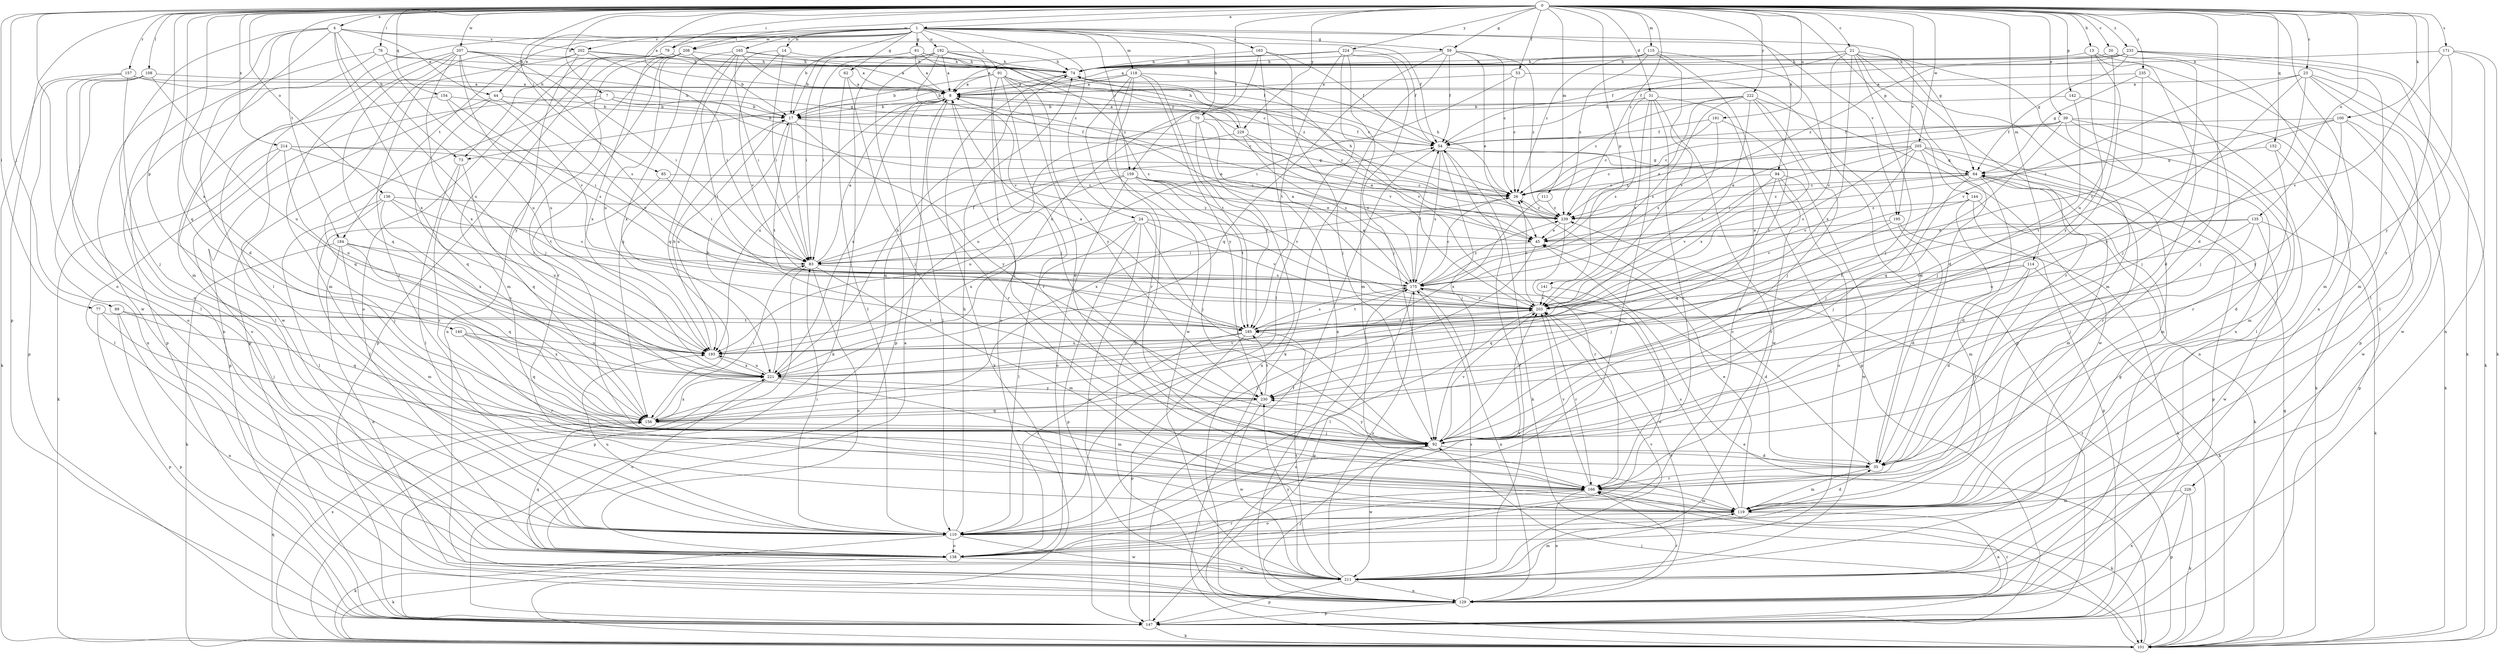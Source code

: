 strict digraph  {
0;
1;
4;
7;
8;
13;
14;
17;
20;
21;
23;
24;
26;
31;
35;
39;
44;
45;
53;
54;
59;
61;
62;
64;
70;
73;
74;
76;
77;
79;
83;
85;
89;
91;
92;
94;
100;
101;
108;
110;
111;
114;
115;
118;
119;
129;
135;
136;
138;
140;
141;
142;
144;
147;
152;
154;
156;
157;
159;
163;
165;
166;
171;
175;
184;
185;
191;
192;
193;
195;
202;
203;
205;
207;
208;
211;
214;
221;
222;
224;
226;
229;
230;
233;
235;
239;
0 -> 1  [label=a];
0 -> 4  [label=a];
0 -> 7  [label=a];
0 -> 8  [label=a];
0 -> 13  [label=b];
0 -> 20  [label=c];
0 -> 21  [label=c];
0 -> 23  [label=c];
0 -> 31  [label=d];
0 -> 35  [label=d];
0 -> 39  [label=e];
0 -> 53  [label=f];
0 -> 59  [label=g];
0 -> 76  [label=i];
0 -> 77  [label=i];
0 -> 79  [label=i];
0 -> 85  [label=j];
0 -> 89  [label=j];
0 -> 94  [label=k];
0 -> 100  [label=k];
0 -> 108  [label=l];
0 -> 111  [label=m];
0 -> 114  [label=m];
0 -> 115  [label=m];
0 -> 129  [label=n];
0 -> 135  [label=o];
0 -> 136  [label=o];
0 -> 138  [label=o];
0 -> 140  [label=p];
0 -> 141  [label=p];
0 -> 142  [label=p];
0 -> 144  [label=p];
0 -> 147  [label=p];
0 -> 152  [label=q];
0 -> 154  [label=q];
0 -> 156  [label=q];
0 -> 157  [label=r];
0 -> 159  [label=r];
0 -> 171  [label=s];
0 -> 184  [label=t];
0 -> 191  [label=u];
0 -> 195  [label=v];
0 -> 205  [label=w];
0 -> 207  [label=w];
0 -> 208  [label=w];
0 -> 214  [label=x];
0 -> 221  [label=x];
0 -> 222  [label=y];
0 -> 224  [label=y];
0 -> 226  [label=y];
0 -> 229  [label=y];
0 -> 233  [label=z];
0 -> 235  [label=z];
0 -> 239  [label=z];
1 -> 14  [label=b];
1 -> 17  [label=b];
1 -> 24  [label=c];
1 -> 44  [label=e];
1 -> 59  [label=g];
1 -> 61  [label=g];
1 -> 62  [label=g];
1 -> 64  [label=g];
1 -> 70  [label=h];
1 -> 73  [label=h];
1 -> 79  [label=i];
1 -> 91  [label=j];
1 -> 110  [label=l];
1 -> 118  [label=m];
1 -> 159  [label=r];
1 -> 163  [label=r];
1 -> 165  [label=r];
1 -> 184  [label=t];
1 -> 192  [label=u];
1 -> 195  [label=v];
1 -> 202  [label=v];
1 -> 208  [label=w];
4 -> 35  [label=d];
4 -> 44  [label=e];
4 -> 54  [label=f];
4 -> 73  [label=h];
4 -> 119  [label=m];
4 -> 138  [label=o];
4 -> 193  [label=u];
4 -> 202  [label=v];
4 -> 211  [label=w];
4 -> 221  [label=x];
7 -> 17  [label=b];
7 -> 26  [label=c];
7 -> 45  [label=e];
7 -> 138  [label=o];
7 -> 156  [label=q];
8 -> 17  [label=b];
8 -> 73  [label=h];
8 -> 92  [label=j];
8 -> 110  [label=l];
8 -> 166  [label=r];
8 -> 193  [label=u];
8 -> 221  [label=x];
8 -> 229  [label=y];
13 -> 35  [label=d];
13 -> 74  [label=h];
13 -> 92  [label=j];
13 -> 147  [label=p];
13 -> 230  [label=y];
14 -> 74  [label=h];
14 -> 83  [label=i];
14 -> 156  [label=q];
14 -> 203  [label=v];
17 -> 54  [label=f];
17 -> 83  [label=i];
17 -> 185  [label=t];
17 -> 193  [label=u];
17 -> 230  [label=y];
20 -> 74  [label=h];
20 -> 92  [label=j];
20 -> 119  [label=m];
20 -> 193  [label=u];
21 -> 8  [label=a];
21 -> 35  [label=d];
21 -> 54  [label=f];
21 -> 74  [label=h];
21 -> 92  [label=j];
21 -> 119  [label=m];
21 -> 129  [label=n];
21 -> 166  [label=r];
21 -> 203  [label=v];
21 -> 221  [label=x];
23 -> 8  [label=a];
23 -> 92  [label=j];
23 -> 101  [label=k];
23 -> 110  [label=l];
23 -> 203  [label=v];
23 -> 211  [label=w];
23 -> 230  [label=y];
24 -> 45  [label=e];
24 -> 92  [label=j];
24 -> 110  [label=l];
24 -> 147  [label=p];
24 -> 193  [label=u];
24 -> 203  [label=v];
24 -> 211  [label=w];
26 -> 74  [label=h];
26 -> 221  [label=x];
26 -> 239  [label=z];
31 -> 17  [label=b];
31 -> 110  [label=l];
31 -> 147  [label=p];
31 -> 166  [label=r];
31 -> 175  [label=s];
31 -> 203  [label=v];
31 -> 211  [label=w];
35 -> 26  [label=c];
35 -> 119  [label=m];
35 -> 166  [label=r];
39 -> 26  [label=c];
39 -> 45  [label=e];
39 -> 54  [label=f];
39 -> 101  [label=k];
39 -> 110  [label=l];
39 -> 119  [label=m];
39 -> 156  [label=q];
39 -> 166  [label=r];
44 -> 17  [label=b];
44 -> 147  [label=p];
44 -> 156  [label=q];
44 -> 203  [label=v];
45 -> 83  [label=i];
45 -> 110  [label=l];
53 -> 8  [label=a];
53 -> 26  [label=c];
53 -> 35  [label=d];
53 -> 83  [label=i];
54 -> 64  [label=g];
54 -> 92  [label=j];
54 -> 101  [label=k];
54 -> 175  [label=s];
59 -> 26  [label=c];
59 -> 45  [label=e];
59 -> 54  [label=f];
59 -> 74  [label=h];
59 -> 101  [label=k];
59 -> 156  [label=q];
59 -> 239  [label=z];
61 -> 8  [label=a];
61 -> 17  [label=b];
61 -> 26  [label=c];
61 -> 74  [label=h];
61 -> 83  [label=i];
61 -> 239  [label=z];
62 -> 8  [label=a];
62 -> 92  [label=j];
62 -> 110  [label=l];
64 -> 26  [label=c];
64 -> 35  [label=d];
64 -> 92  [label=j];
64 -> 119  [label=m];
64 -> 147  [label=p];
64 -> 239  [label=z];
70 -> 54  [label=f];
70 -> 129  [label=n];
70 -> 175  [label=s];
70 -> 185  [label=t];
70 -> 193  [label=u];
73 -> 110  [label=l];
73 -> 156  [label=q];
73 -> 166  [label=r];
74 -> 8  [label=a];
74 -> 101  [label=k];
76 -> 64  [label=g];
76 -> 74  [label=h];
76 -> 129  [label=n];
76 -> 147  [label=p];
76 -> 193  [label=u];
77 -> 92  [label=j];
77 -> 147  [label=p];
77 -> 185  [label=t];
79 -> 8  [label=a];
79 -> 74  [label=h];
79 -> 119  [label=m];
79 -> 138  [label=o];
83 -> 8  [label=a];
83 -> 54  [label=f];
83 -> 119  [label=m];
83 -> 138  [label=o];
83 -> 147  [label=p];
83 -> 175  [label=s];
85 -> 26  [label=c];
85 -> 83  [label=i];
85 -> 110  [label=l];
89 -> 129  [label=n];
89 -> 147  [label=p];
89 -> 156  [label=q];
89 -> 185  [label=t];
91 -> 8  [label=a];
91 -> 17  [label=b];
91 -> 26  [label=c];
91 -> 35  [label=d];
91 -> 138  [label=o];
91 -> 166  [label=r];
91 -> 203  [label=v];
91 -> 230  [label=y];
92 -> 35  [label=d];
92 -> 203  [label=v];
92 -> 211  [label=w];
92 -> 230  [label=y];
94 -> 26  [label=c];
94 -> 138  [label=o];
94 -> 156  [label=q];
94 -> 166  [label=r];
94 -> 203  [label=v];
94 -> 211  [label=w];
100 -> 54  [label=f];
100 -> 101  [label=k];
100 -> 185  [label=t];
100 -> 211  [label=w];
100 -> 230  [label=y];
100 -> 239  [label=z];
101 -> 45  [label=e];
101 -> 64  [label=g];
101 -> 92  [label=j];
101 -> 156  [label=q];
101 -> 175  [label=s];
101 -> 221  [label=x];
101 -> 239  [label=z];
108 -> 8  [label=a];
108 -> 129  [label=n];
108 -> 138  [label=o];
108 -> 147  [label=p];
108 -> 193  [label=u];
110 -> 74  [label=h];
110 -> 83  [label=i];
110 -> 101  [label=k];
110 -> 138  [label=o];
110 -> 193  [label=u];
110 -> 211  [label=w];
111 -> 221  [label=x];
111 -> 239  [label=z];
114 -> 35  [label=d];
114 -> 101  [label=k];
114 -> 156  [label=q];
114 -> 166  [label=r];
114 -> 175  [label=s];
115 -> 26  [label=c];
115 -> 74  [label=h];
115 -> 138  [label=o];
115 -> 147  [label=p];
115 -> 203  [label=v];
115 -> 239  [label=z];
118 -> 8  [label=a];
118 -> 17  [label=b];
118 -> 129  [label=n];
118 -> 166  [label=r];
118 -> 185  [label=t];
118 -> 203  [label=v];
118 -> 211  [label=w];
118 -> 230  [label=y];
119 -> 35  [label=d];
119 -> 45  [label=e];
119 -> 110  [label=l];
119 -> 129  [label=n];
119 -> 175  [label=s];
129 -> 92  [label=j];
129 -> 147  [label=p];
129 -> 166  [label=r];
129 -> 175  [label=s];
129 -> 203  [label=v];
135 -> 45  [label=e];
135 -> 92  [label=j];
135 -> 101  [label=k];
135 -> 185  [label=t];
135 -> 193  [label=u];
135 -> 211  [label=w];
136 -> 92  [label=j];
136 -> 110  [label=l];
136 -> 175  [label=s];
136 -> 193  [label=u];
136 -> 221  [label=x];
136 -> 239  [label=z];
138 -> 101  [label=k];
138 -> 156  [label=q];
138 -> 166  [label=r];
138 -> 203  [label=v];
138 -> 211  [label=w];
140 -> 156  [label=q];
140 -> 166  [label=r];
140 -> 193  [label=u];
140 -> 221  [label=x];
141 -> 138  [label=o];
141 -> 203  [label=v];
142 -> 17  [label=b];
142 -> 92  [label=j];
142 -> 129  [label=n];
144 -> 101  [label=k];
144 -> 119  [label=m];
144 -> 147  [label=p];
144 -> 203  [label=v];
144 -> 239  [label=z];
147 -> 54  [label=f];
147 -> 101  [label=k];
147 -> 166  [label=r];
152 -> 35  [label=d];
152 -> 64  [label=g];
152 -> 147  [label=p];
154 -> 17  [label=b];
154 -> 83  [label=i];
154 -> 110  [label=l];
154 -> 175  [label=s];
156 -> 83  [label=i];
156 -> 92  [label=j];
156 -> 221  [label=x];
157 -> 8  [label=a];
157 -> 17  [label=b];
157 -> 92  [label=j];
157 -> 101  [label=k];
157 -> 110  [label=l];
159 -> 26  [label=c];
159 -> 45  [label=e];
159 -> 83  [label=i];
159 -> 92  [label=j];
159 -> 138  [label=o];
159 -> 185  [label=t];
159 -> 193  [label=u];
159 -> 203  [label=v];
163 -> 54  [label=f];
163 -> 74  [label=h];
163 -> 92  [label=j];
163 -> 129  [label=n];
163 -> 221  [label=x];
165 -> 8  [label=a];
165 -> 74  [label=h];
165 -> 83  [label=i];
165 -> 156  [label=q];
165 -> 185  [label=t];
165 -> 221  [label=x];
165 -> 239  [label=z];
166 -> 101  [label=k];
166 -> 119  [label=m];
166 -> 129  [label=n];
166 -> 138  [label=o];
166 -> 203  [label=v];
171 -> 74  [label=h];
171 -> 101  [label=k];
171 -> 129  [label=n];
171 -> 203  [label=v];
171 -> 230  [label=y];
175 -> 8  [label=a];
175 -> 26  [label=c];
175 -> 35  [label=d];
175 -> 54  [label=f];
175 -> 129  [label=n];
175 -> 147  [label=p];
175 -> 185  [label=t];
175 -> 203  [label=v];
175 -> 239  [label=z];
184 -> 83  [label=i];
184 -> 101  [label=k];
184 -> 119  [label=m];
184 -> 129  [label=n];
184 -> 156  [label=q];
184 -> 193  [label=u];
185 -> 8  [label=a];
185 -> 110  [label=l];
185 -> 147  [label=p];
185 -> 175  [label=s];
185 -> 193  [label=u];
191 -> 26  [label=c];
191 -> 54  [label=f];
191 -> 175  [label=s];
191 -> 185  [label=t];
192 -> 8  [label=a];
192 -> 74  [label=h];
192 -> 83  [label=i];
192 -> 92  [label=j];
192 -> 101  [label=k];
192 -> 147  [label=p];
192 -> 175  [label=s];
192 -> 203  [label=v];
193 -> 17  [label=b];
193 -> 221  [label=x];
195 -> 35  [label=d];
195 -> 45  [label=e];
195 -> 92  [label=j];
195 -> 101  [label=k];
202 -> 54  [label=f];
202 -> 74  [label=h];
202 -> 83  [label=i];
202 -> 147  [label=p];
202 -> 166  [label=r];
202 -> 230  [label=y];
203 -> 26  [label=c];
203 -> 110  [label=l];
203 -> 166  [label=r];
203 -> 185  [label=t];
205 -> 26  [label=c];
205 -> 64  [label=g];
205 -> 83  [label=i];
205 -> 92  [label=j];
205 -> 119  [label=m];
205 -> 166  [label=r];
205 -> 175  [label=s];
205 -> 203  [label=v];
205 -> 239  [label=z];
207 -> 74  [label=h];
207 -> 83  [label=i];
207 -> 119  [label=m];
207 -> 156  [label=q];
207 -> 175  [label=s];
207 -> 193  [label=u];
207 -> 203  [label=v];
207 -> 211  [label=w];
207 -> 221  [label=x];
208 -> 17  [label=b];
208 -> 74  [label=h];
208 -> 92  [label=j];
208 -> 129  [label=n];
208 -> 147  [label=p];
208 -> 166  [label=r];
208 -> 193  [label=u];
208 -> 221  [label=x];
211 -> 8  [label=a];
211 -> 54  [label=f];
211 -> 64  [label=g];
211 -> 119  [label=m];
211 -> 129  [label=n];
211 -> 147  [label=p];
211 -> 175  [label=s];
211 -> 185  [label=t];
211 -> 203  [label=v];
211 -> 230  [label=y];
214 -> 64  [label=g];
214 -> 101  [label=k];
214 -> 110  [label=l];
214 -> 185  [label=t];
214 -> 193  [label=u];
214 -> 239  [label=z];
221 -> 17  [label=b];
221 -> 74  [label=h];
221 -> 119  [label=m];
221 -> 138  [label=o];
221 -> 193  [label=u];
221 -> 203  [label=v];
221 -> 230  [label=y];
222 -> 17  [label=b];
222 -> 26  [label=c];
222 -> 45  [label=e];
222 -> 92  [label=j];
222 -> 175  [label=s];
222 -> 185  [label=t];
222 -> 211  [label=w];
222 -> 221  [label=x];
224 -> 8  [label=a];
224 -> 54  [label=f];
224 -> 74  [label=h];
224 -> 92  [label=j];
224 -> 110  [label=l];
224 -> 119  [label=m];
224 -> 185  [label=t];
226 -> 101  [label=k];
226 -> 119  [label=m];
226 -> 129  [label=n];
226 -> 147  [label=p];
229 -> 8  [label=a];
229 -> 26  [label=c];
229 -> 45  [label=e];
229 -> 74  [label=h];
229 -> 156  [label=q];
229 -> 175  [label=s];
230 -> 156  [label=q];
230 -> 185  [label=t];
230 -> 211  [label=w];
233 -> 54  [label=f];
233 -> 64  [label=g];
233 -> 74  [label=h];
233 -> 101  [label=k];
233 -> 110  [label=l];
233 -> 119  [label=m];
233 -> 239  [label=z];
235 -> 8  [label=a];
235 -> 64  [label=g];
235 -> 92  [label=j];
235 -> 203  [label=v];
239 -> 45  [label=e];
239 -> 74  [label=h];
239 -> 166  [label=r];
}
